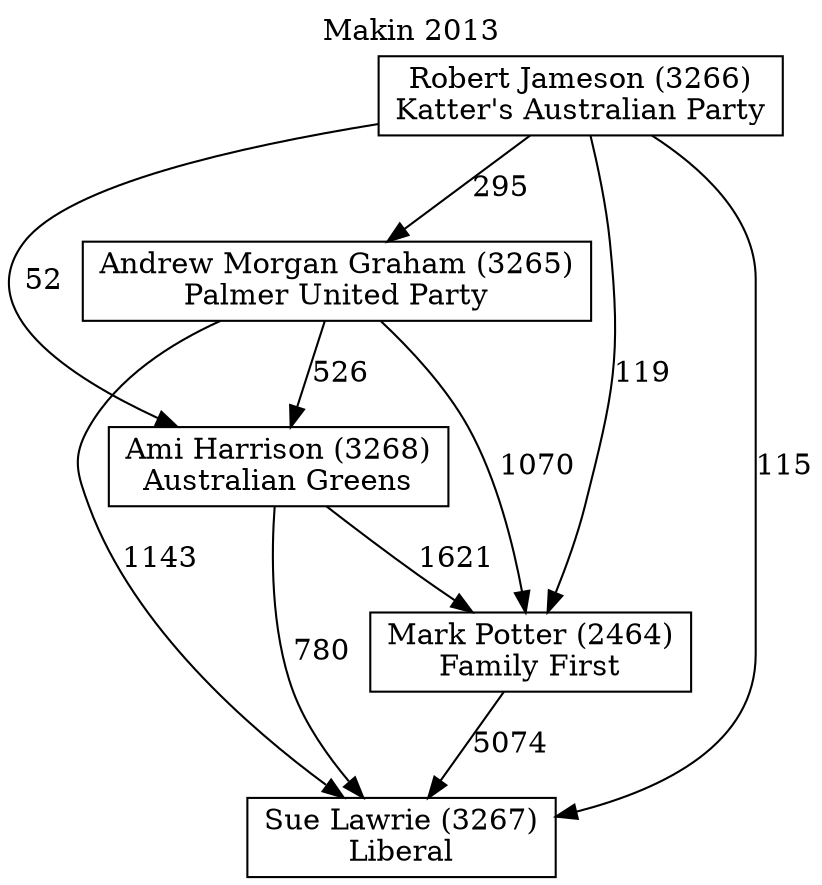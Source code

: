 // House preference flow
digraph "Sue Lawrie (3267)_Makin_2013" {
	graph [label="Makin 2013" labelloc=t mclimit=10]
	node [shape=box]
	"Sue Lawrie (3267)" [label="Sue Lawrie (3267)
Liberal"]
	"Mark Potter (2464)" [label="Mark Potter (2464)
Family First"]
	"Ami Harrison (3268)" [label="Ami Harrison (3268)
Australian Greens"]
	"Andrew Morgan Graham (3265)" [label="Andrew Morgan Graham (3265)
Palmer United Party"]
	"Robert Jameson (3266)" [label="Robert Jameson (3266)
Katter's Australian Party"]
	"Mark Potter (2464)" -> "Sue Lawrie (3267)" [label=5074]
	"Ami Harrison (3268)" -> "Mark Potter (2464)" [label=1621]
	"Andrew Morgan Graham (3265)" -> "Ami Harrison (3268)" [label=526]
	"Robert Jameson (3266)" -> "Andrew Morgan Graham (3265)" [label=295]
	"Ami Harrison (3268)" -> "Sue Lawrie (3267)" [label=780]
	"Andrew Morgan Graham (3265)" -> "Sue Lawrie (3267)" [label=1143]
	"Robert Jameson (3266)" -> "Sue Lawrie (3267)" [label=115]
	"Robert Jameson (3266)" -> "Ami Harrison (3268)" [label=52]
	"Andrew Morgan Graham (3265)" -> "Mark Potter (2464)" [label=1070]
	"Robert Jameson (3266)" -> "Mark Potter (2464)" [label=119]
}
